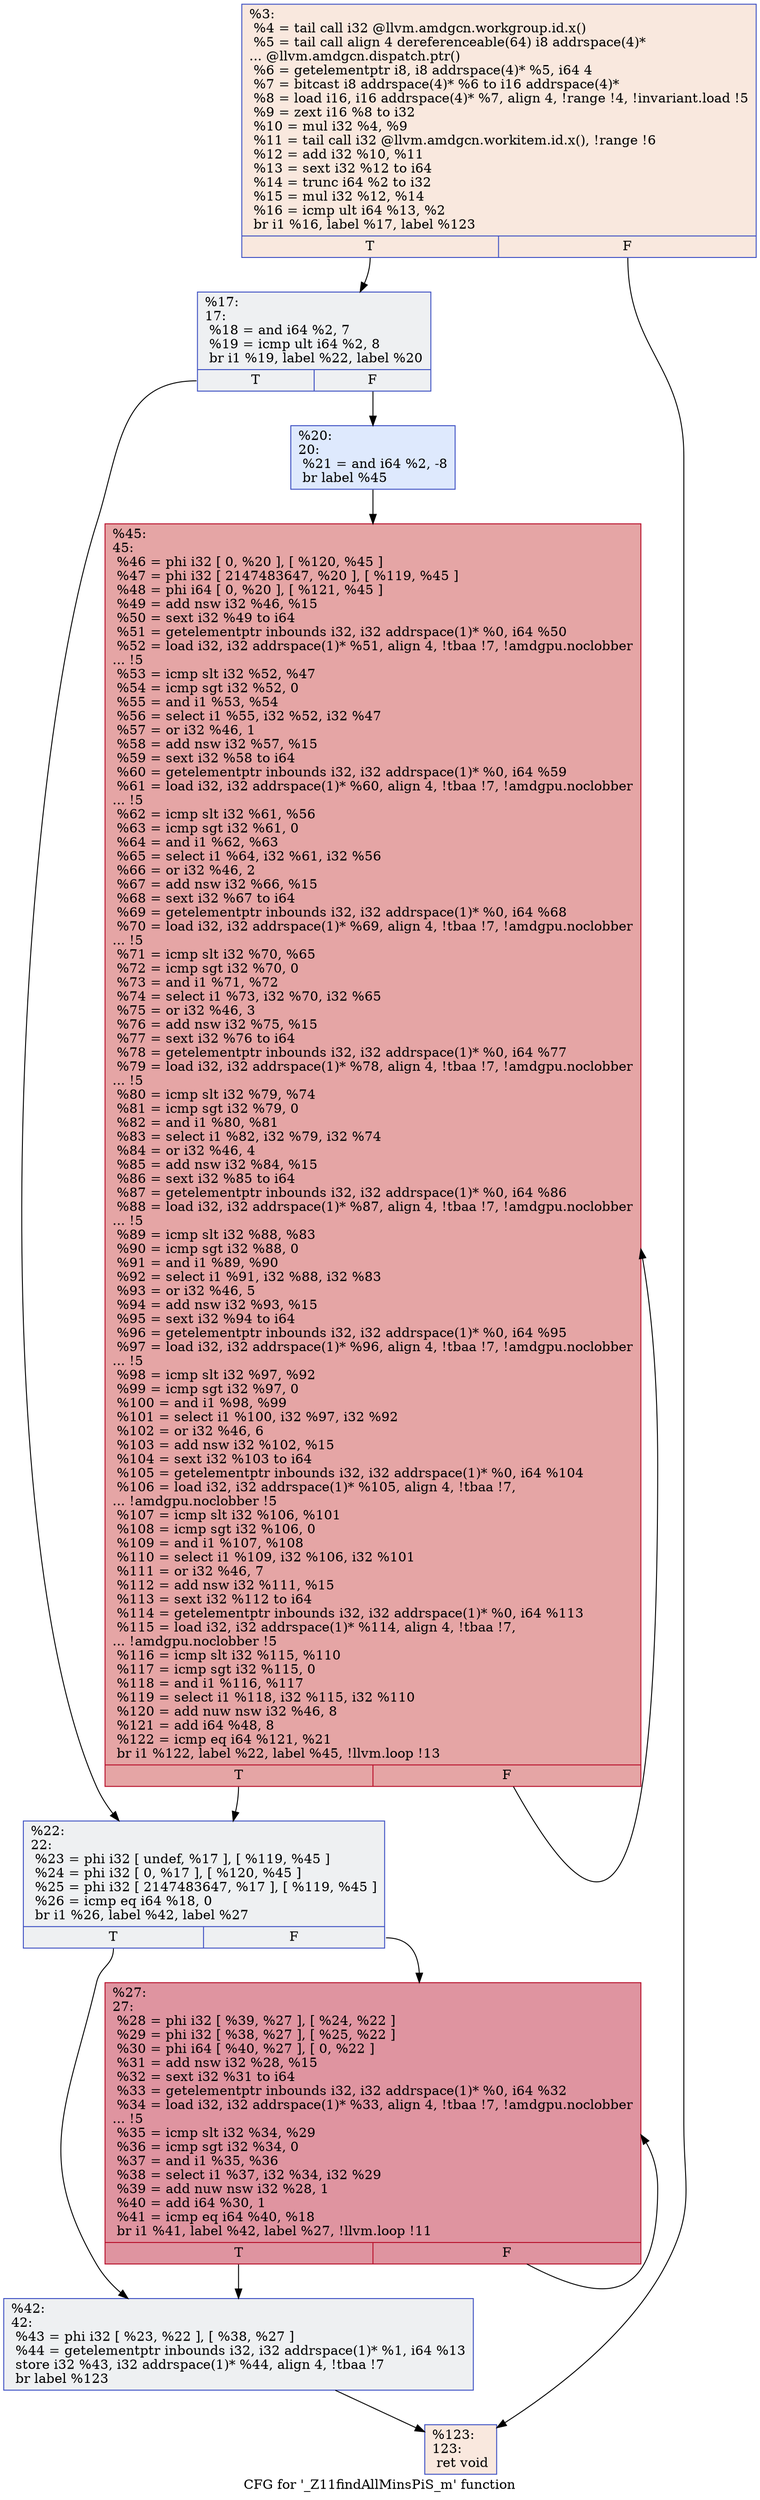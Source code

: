 digraph "CFG for '_Z11findAllMinsPiS_m' function" {
	label="CFG for '_Z11findAllMinsPiS_m' function";

	Node0x4570100 [shape=record,color="#3d50c3ff", style=filled, fillcolor="#f2cab570",label="{%3:\l  %4 = tail call i32 @llvm.amdgcn.workgroup.id.x()\l  %5 = tail call align 4 dereferenceable(64) i8 addrspace(4)*\l... @llvm.amdgcn.dispatch.ptr()\l  %6 = getelementptr i8, i8 addrspace(4)* %5, i64 4\l  %7 = bitcast i8 addrspace(4)* %6 to i16 addrspace(4)*\l  %8 = load i16, i16 addrspace(4)* %7, align 4, !range !4, !invariant.load !5\l  %9 = zext i16 %8 to i32\l  %10 = mul i32 %4, %9\l  %11 = tail call i32 @llvm.amdgcn.workitem.id.x(), !range !6\l  %12 = add i32 %10, %11\l  %13 = sext i32 %12 to i64\l  %14 = trunc i64 %2 to i32\l  %15 = mul i32 %12, %14\l  %16 = icmp ult i64 %13, %2\l  br i1 %16, label %17, label %123\l|{<s0>T|<s1>F}}"];
	Node0x4570100:s0 -> Node0x4571a50;
	Node0x4570100:s1 -> Node0x4572280;
	Node0x4571a50 [shape=record,color="#3d50c3ff", style=filled, fillcolor="#d9dce170",label="{%17:\l17:                                               \l  %18 = and i64 %2, 7\l  %19 = icmp ult i64 %2, 8\l  br i1 %19, label %22, label %20\l|{<s0>T|<s1>F}}"];
	Node0x4571a50:s0 -> Node0x4572510;
	Node0x4571a50:s1 -> Node0x4572560;
	Node0x4572560 [shape=record,color="#3d50c3ff", style=filled, fillcolor="#b5cdfa70",label="{%20:\l20:                                               \l  %21 = and i64 %2, -8\l  br label %45\l}"];
	Node0x4572560 -> Node0x4572760;
	Node0x4572510 [shape=record,color="#3d50c3ff", style=filled, fillcolor="#d9dce170",label="{%22:\l22:                                               \l  %23 = phi i32 [ undef, %17 ], [ %119, %45 ]\l  %24 = phi i32 [ 0, %17 ], [ %120, %45 ]\l  %25 = phi i32 [ 2147483647, %17 ], [ %119, %45 ]\l  %26 = icmp eq i64 %18, 0\l  br i1 %26, label %42, label %27\l|{<s0>T|<s1>F}}"];
	Node0x4572510:s0 -> Node0x4573010;
	Node0x4572510:s1 -> Node0x45730a0;
	Node0x45730a0 [shape=record,color="#b70d28ff", style=filled, fillcolor="#b70d2870",label="{%27:\l27:                                               \l  %28 = phi i32 [ %39, %27 ], [ %24, %22 ]\l  %29 = phi i32 [ %38, %27 ], [ %25, %22 ]\l  %30 = phi i64 [ %40, %27 ], [ 0, %22 ]\l  %31 = add nsw i32 %28, %15\l  %32 = sext i32 %31 to i64\l  %33 = getelementptr inbounds i32, i32 addrspace(1)* %0, i64 %32\l  %34 = load i32, i32 addrspace(1)* %33, align 4, !tbaa !7, !amdgpu.noclobber\l... !5\l  %35 = icmp slt i32 %34, %29\l  %36 = icmp sgt i32 %34, 0\l  %37 = and i1 %35, %36\l  %38 = select i1 %37, i32 %34, i32 %29\l  %39 = add nuw nsw i32 %28, 1\l  %40 = add i64 %30, 1\l  %41 = icmp eq i64 %40, %18\l  br i1 %41, label %42, label %27, !llvm.loop !11\l|{<s0>T|<s1>F}}"];
	Node0x45730a0:s0 -> Node0x4573010;
	Node0x45730a0:s1 -> Node0x45730a0;
	Node0x4573010 [shape=record,color="#3d50c3ff", style=filled, fillcolor="#d9dce170",label="{%42:\l42:                                               \l  %43 = phi i32 [ %23, %22 ], [ %38, %27 ]\l  %44 = getelementptr inbounds i32, i32 addrspace(1)* %1, i64 %13\l  store i32 %43, i32 addrspace(1)* %44, align 4, !tbaa !7\l  br label %123\l}"];
	Node0x4573010 -> Node0x4572280;
	Node0x4572760 [shape=record,color="#b70d28ff", style=filled, fillcolor="#c5333470",label="{%45:\l45:                                               \l  %46 = phi i32 [ 0, %20 ], [ %120, %45 ]\l  %47 = phi i32 [ 2147483647, %20 ], [ %119, %45 ]\l  %48 = phi i64 [ 0, %20 ], [ %121, %45 ]\l  %49 = add nsw i32 %46, %15\l  %50 = sext i32 %49 to i64\l  %51 = getelementptr inbounds i32, i32 addrspace(1)* %0, i64 %50\l  %52 = load i32, i32 addrspace(1)* %51, align 4, !tbaa !7, !amdgpu.noclobber\l... !5\l  %53 = icmp slt i32 %52, %47\l  %54 = icmp sgt i32 %52, 0\l  %55 = and i1 %53, %54\l  %56 = select i1 %55, i32 %52, i32 %47\l  %57 = or i32 %46, 1\l  %58 = add nsw i32 %57, %15\l  %59 = sext i32 %58 to i64\l  %60 = getelementptr inbounds i32, i32 addrspace(1)* %0, i64 %59\l  %61 = load i32, i32 addrspace(1)* %60, align 4, !tbaa !7, !amdgpu.noclobber\l... !5\l  %62 = icmp slt i32 %61, %56\l  %63 = icmp sgt i32 %61, 0\l  %64 = and i1 %62, %63\l  %65 = select i1 %64, i32 %61, i32 %56\l  %66 = or i32 %46, 2\l  %67 = add nsw i32 %66, %15\l  %68 = sext i32 %67 to i64\l  %69 = getelementptr inbounds i32, i32 addrspace(1)* %0, i64 %68\l  %70 = load i32, i32 addrspace(1)* %69, align 4, !tbaa !7, !amdgpu.noclobber\l... !5\l  %71 = icmp slt i32 %70, %65\l  %72 = icmp sgt i32 %70, 0\l  %73 = and i1 %71, %72\l  %74 = select i1 %73, i32 %70, i32 %65\l  %75 = or i32 %46, 3\l  %76 = add nsw i32 %75, %15\l  %77 = sext i32 %76 to i64\l  %78 = getelementptr inbounds i32, i32 addrspace(1)* %0, i64 %77\l  %79 = load i32, i32 addrspace(1)* %78, align 4, !tbaa !7, !amdgpu.noclobber\l... !5\l  %80 = icmp slt i32 %79, %74\l  %81 = icmp sgt i32 %79, 0\l  %82 = and i1 %80, %81\l  %83 = select i1 %82, i32 %79, i32 %74\l  %84 = or i32 %46, 4\l  %85 = add nsw i32 %84, %15\l  %86 = sext i32 %85 to i64\l  %87 = getelementptr inbounds i32, i32 addrspace(1)* %0, i64 %86\l  %88 = load i32, i32 addrspace(1)* %87, align 4, !tbaa !7, !amdgpu.noclobber\l... !5\l  %89 = icmp slt i32 %88, %83\l  %90 = icmp sgt i32 %88, 0\l  %91 = and i1 %89, %90\l  %92 = select i1 %91, i32 %88, i32 %83\l  %93 = or i32 %46, 5\l  %94 = add nsw i32 %93, %15\l  %95 = sext i32 %94 to i64\l  %96 = getelementptr inbounds i32, i32 addrspace(1)* %0, i64 %95\l  %97 = load i32, i32 addrspace(1)* %96, align 4, !tbaa !7, !amdgpu.noclobber\l... !5\l  %98 = icmp slt i32 %97, %92\l  %99 = icmp sgt i32 %97, 0\l  %100 = and i1 %98, %99\l  %101 = select i1 %100, i32 %97, i32 %92\l  %102 = or i32 %46, 6\l  %103 = add nsw i32 %102, %15\l  %104 = sext i32 %103 to i64\l  %105 = getelementptr inbounds i32, i32 addrspace(1)* %0, i64 %104\l  %106 = load i32, i32 addrspace(1)* %105, align 4, !tbaa !7,\l... !amdgpu.noclobber !5\l  %107 = icmp slt i32 %106, %101\l  %108 = icmp sgt i32 %106, 0\l  %109 = and i1 %107, %108\l  %110 = select i1 %109, i32 %106, i32 %101\l  %111 = or i32 %46, 7\l  %112 = add nsw i32 %111, %15\l  %113 = sext i32 %112 to i64\l  %114 = getelementptr inbounds i32, i32 addrspace(1)* %0, i64 %113\l  %115 = load i32, i32 addrspace(1)* %114, align 4, !tbaa !7,\l... !amdgpu.noclobber !5\l  %116 = icmp slt i32 %115, %110\l  %117 = icmp sgt i32 %115, 0\l  %118 = and i1 %116, %117\l  %119 = select i1 %118, i32 %115, i32 %110\l  %120 = add nuw nsw i32 %46, 8\l  %121 = add i64 %48, 8\l  %122 = icmp eq i64 %121, %21\l  br i1 %122, label %22, label %45, !llvm.loop !13\l|{<s0>T|<s1>F}}"];
	Node0x4572760:s0 -> Node0x4572510;
	Node0x4572760:s1 -> Node0x4572760;
	Node0x4572280 [shape=record,color="#3d50c3ff", style=filled, fillcolor="#f2cab570",label="{%123:\l123:                                              \l  ret void\l}"];
}

